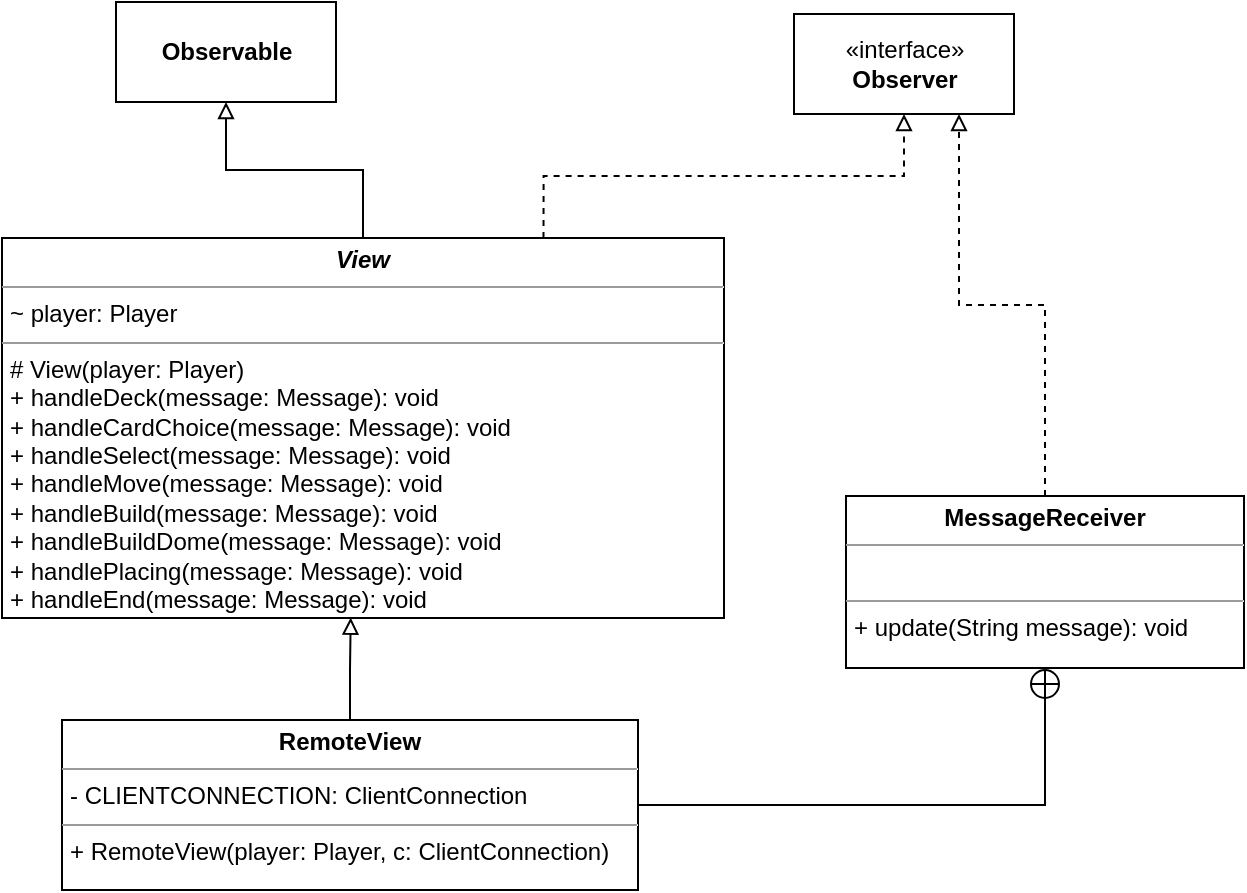 <mxfile version="13.0.3" type="device"><diagram id="2RpB6Q8Hb1Ea56VlxBlj" name="Pagina-1"><mxGraphModel dx="1102" dy="798" grid="0" gridSize="10" guides="1" tooltips="1" connect="1" arrows="1" fold="1" page="1" pageScale="1" pageWidth="827" pageHeight="500" math="0" shadow="0"><root><mxCell id="0"/><mxCell id="1" parent="0"/><mxCell id="C5JAr3qkBTJ937xgXOFH-6" style="edgeStyle=orthogonalEdgeStyle;rounded=0;orthogonalLoop=1;jettySize=auto;html=1;endArrow=block;endFill=0;" parent="1" source="C5JAr3qkBTJ937xgXOFH-3" target="Lhf8ZqYtSW9T9SCbr2CP-2" edge="1"><mxGeometry relative="1" as="geometry"><mxPoint x="238.5" y="68" as="targetPoint"/></mxGeometry></mxCell><mxCell id="C5JAr3qkBTJ937xgXOFH-7" style="edgeStyle=orthogonalEdgeStyle;rounded=0;orthogonalLoop=1;jettySize=auto;html=1;exitX=0.75;exitY=0;exitDx=0;exitDy=0;endArrow=block;endFill=0;dashed=1;" parent="1" source="C5JAr3qkBTJ937xgXOFH-3" target="Lhf8ZqYtSW9T9SCbr2CP-1" edge="1"><mxGeometry relative="1" as="geometry"><mxPoint x="632" y="78" as="targetPoint"/></mxGeometry></mxCell><mxCell id="C5JAr3qkBTJ937xgXOFH-3" value="&lt;p style=&quot;margin: 0px ; margin-top: 4px ; text-align: center&quot;&gt;&lt;b&gt;&lt;i&gt;View&lt;/i&gt;&lt;/b&gt;&lt;/p&gt;&lt;hr size=&quot;1&quot;&gt;&lt;p style=&quot;margin: 0px ; margin-left: 4px&quot;&gt;&lt;span style=&quot;font-family: &amp;#34;arial&amp;#34; , &amp;#34;helvetica neue&amp;#34; , &amp;#34;helvetica&amp;#34; , sans-serif&quot;&gt;~ player: Player&lt;/span&gt;&lt;br&gt;&lt;/p&gt;&lt;hr size=&quot;1&quot;&gt;&lt;p style=&quot;margin: 0px ; margin-left: 4px&quot;&gt;# View(player: Player)&lt;/p&gt;&lt;p style=&quot;margin: 0px ; margin-left: 4px&quot;&gt;+ handleDeck(message: Message): void&lt;/p&gt;&lt;p style=&quot;margin: 0px ; margin-left: 4px&quot;&gt;+ handleCardChoice(message: Message): void&lt;/p&gt;&lt;p style=&quot;margin: 0px ; margin-left: 4px&quot;&gt;+ handleSelect(message: Message): void&lt;/p&gt;&lt;p style=&quot;margin: 0px ; margin-left: 4px&quot;&gt;+ handleMove(message: Message): void&lt;/p&gt;&lt;p style=&quot;margin: 0px ; margin-left: 4px&quot;&gt;+ handleBuild(message: Message): void&lt;/p&gt;&lt;p style=&quot;margin: 0px ; margin-left: 4px&quot;&gt;+ handleBuildDome(message: Message): void&lt;/p&gt;&lt;p style=&quot;margin: 0px ; margin-left: 4px&quot;&gt;+ handlePlacing(message: Message): void&lt;/p&gt;&lt;p style=&quot;margin: 0px ; margin-left: 4px&quot;&gt;+ handleEnd(message: Message): void&lt;/p&gt;" style="verticalAlign=top;align=left;overflow=fill;fontSize=12;fontFamily=Helvetica;html=1;" parent="1" vertex="1"><mxGeometry x="146" y="121" width="361" height="190" as="geometry"/></mxCell><mxCell id="C5JAr3qkBTJ937xgXOFH-9" style="edgeStyle=orthogonalEdgeStyle;rounded=0;orthogonalLoop=1;jettySize=auto;html=1;entryX=0.483;entryY=0.999;entryDx=0;entryDy=0;entryPerimeter=0;endArrow=block;endFill=0;" parent="1" source="C5JAr3qkBTJ937xgXOFH-8" target="C5JAr3qkBTJ937xgXOFH-3" edge="1"><mxGeometry relative="1" as="geometry"/></mxCell><mxCell id="C5JAr3qkBTJ937xgXOFH-14" style="edgeStyle=orthogonalEdgeStyle;rounded=0;orthogonalLoop=1;jettySize=auto;html=1;endArrow=circlePlus;endFill=0;" parent="1" source="C5JAr3qkBTJ937xgXOFH-8" target="C5JAr3qkBTJ937xgXOFH-10" edge="1"><mxGeometry relative="1" as="geometry"/></mxCell><mxCell id="C5JAr3qkBTJ937xgXOFH-8" value="&lt;p style=&quot;margin: 0px ; margin-top: 4px ; text-align: center&quot;&gt;&lt;b&gt;RemoteView&lt;/b&gt;&lt;/p&gt;&lt;hr size=&quot;1&quot;&gt;&lt;p style=&quot;margin: 0px ; margin-left: 4px&quot;&gt;- CLIENTCONNECTION: ClientConnection&lt;/p&gt;&lt;hr size=&quot;1&quot;&gt;&lt;p style=&quot;margin: 0px ; margin-left: 4px&quot;&gt;+ RemoteView(player: Player, c: ClientConnection)&lt;/p&gt;" style="verticalAlign=top;align=left;overflow=fill;fontSize=12;fontFamily=Helvetica;html=1;" parent="1" vertex="1"><mxGeometry x="176" y="362" width="288" height="85" as="geometry"/></mxCell><mxCell id="C5JAr3qkBTJ937xgXOFH-13" style="edgeStyle=orthogonalEdgeStyle;rounded=0;orthogonalLoop=1;jettySize=auto;html=1;entryX=0.75;entryY=1;entryDx=0;entryDy=0;endArrow=block;endFill=0;dashed=1;" parent="1" source="C5JAr3qkBTJ937xgXOFH-10" target="Lhf8ZqYtSW9T9SCbr2CP-1" edge="1"><mxGeometry relative="1" as="geometry"><mxPoint x="655.5" y="78" as="targetPoint"/></mxGeometry></mxCell><mxCell id="C5JAr3qkBTJ937xgXOFH-10" value="&lt;p style=&quot;margin: 0px ; margin-top: 4px ; text-align: center&quot;&gt;&lt;b&gt;MessageReceiver&lt;/b&gt;&lt;/p&gt;&lt;hr size=&quot;1&quot;&gt;&lt;p style=&quot;margin: 0px ; margin-left: 4px&quot;&gt;&lt;br&gt;&lt;/p&gt;&lt;hr size=&quot;1&quot;&gt;&lt;p style=&quot;margin: 0px ; margin-left: 4px&quot;&gt;+ update(String message): void&lt;/p&gt;" style="verticalAlign=top;align=left;overflow=fill;fontSize=12;fontFamily=Helvetica;html=1;" parent="1" vertex="1"><mxGeometry x="568" y="250" width="199" height="86" as="geometry"/></mxCell><mxCell id="Lhf8ZqYtSW9T9SCbr2CP-1" value="«interface»&lt;br&gt;&lt;b&gt;Observer&lt;/b&gt;" style="html=1;" vertex="1" parent="1"><mxGeometry x="542" y="9" width="110" height="50" as="geometry"/></mxCell><mxCell id="Lhf8ZqYtSW9T9SCbr2CP-2" value="&lt;b&gt;Observable&lt;/b&gt;" style="html=1;" vertex="1" parent="1"><mxGeometry x="203" y="3" width="110" height="50" as="geometry"/></mxCell></root></mxGraphModel></diagram></mxfile>